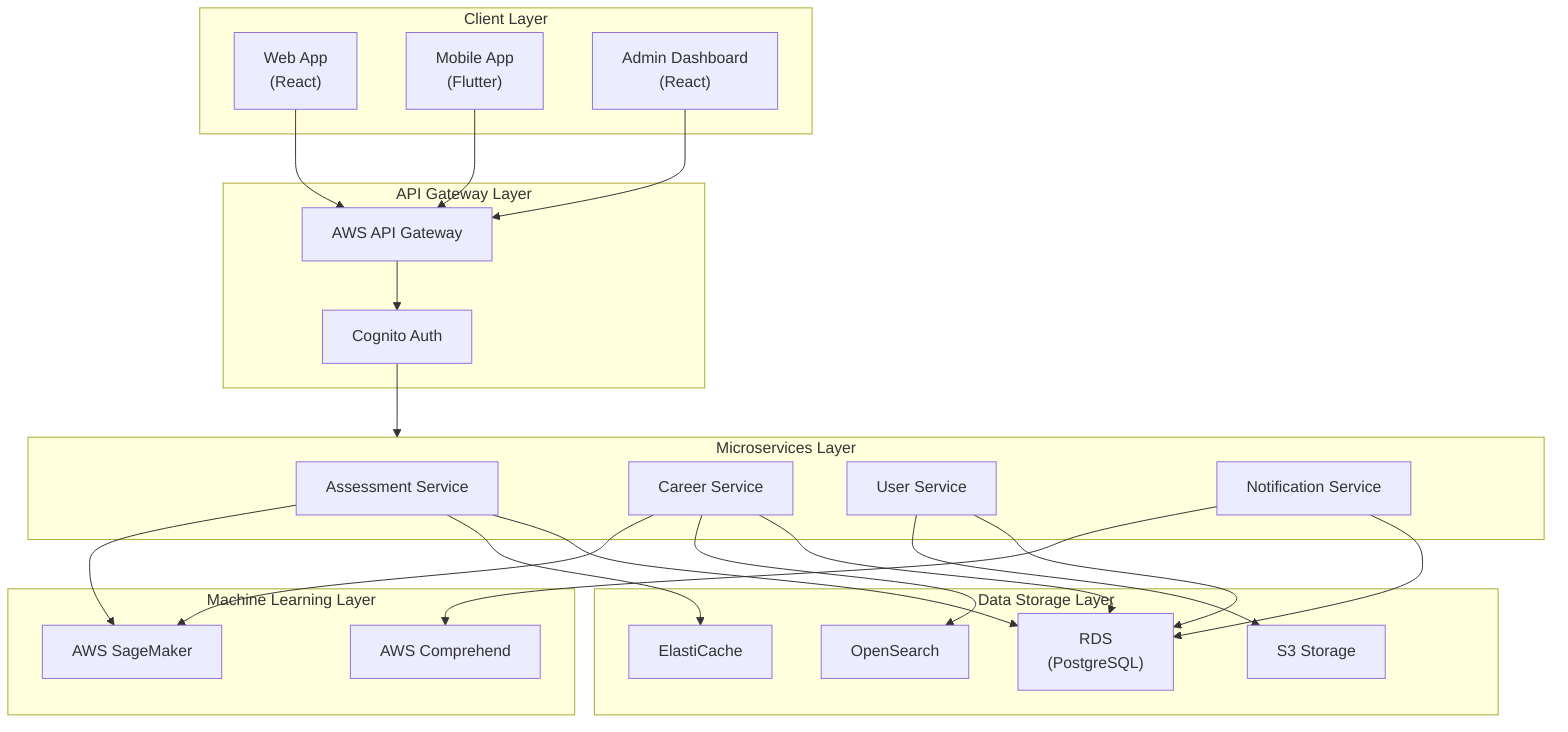 flowchart TB
    subgraph Client["Client Layer"]
        Web["Web App\n(React)"]
        Mobile["Mobile App\n(Flutter)"]
        Admin["Admin Dashboard\n(React)"]
    end

    subgraph Gateway["API Gateway Layer"]
        AGW["AWS API Gateway"]
        Auth["Cognito Auth"]
    end

    subgraph Services["Microservices Layer"]
        AS["Assessment Service"]
        CS["Career Service"]
        US["User Service"]
        NS["Notification Service"]
    end

    subgraph Storage["Data Storage Layer"]
        RDS["RDS\n(PostgreSQL)"]
        ES["ElastiCache"]
        S3["S3 Storage"]
        OS["OpenSearch"]
    end

    subgraph ML["Machine Learning Layer"]
        SageMaker["AWS SageMaker"]
        Comprehend["AWS Comprehend"]
    end

    Web --> AGW
    Mobile --> AGW
    Admin --> AGW
    
    AGW --> Auth
    Auth --> Services
    
    AS --> RDS
    AS --> ES
    AS --> SageMaker
    
    CS --> RDS
    CS --> OS
    CS --> SageMaker
    
    US --> RDS
    US --> S3
    
    NS --> RDS
    NS --> Comprehend